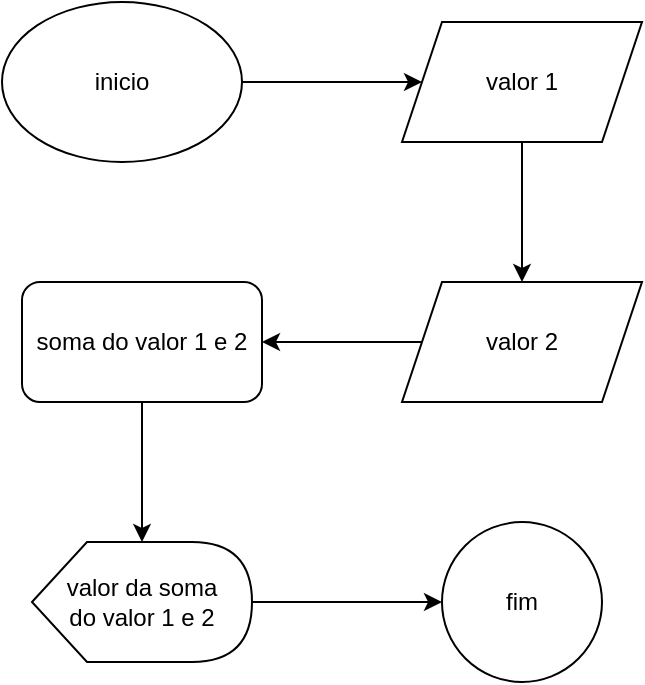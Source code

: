 <mxfile version="22.1.16" type="github">
  <diagram name="Página-1" id="x9rogSLdAc9Nz0o9CFRb">
    <mxGraphModel dx="1290" dy="557" grid="1" gridSize="10" guides="1" tooltips="1" connect="1" arrows="1" fold="1" page="1" pageScale="1" pageWidth="827" pageHeight="1169" math="0" shadow="0">
      <root>
        <mxCell id="0" />
        <mxCell id="1" parent="0" />
        <mxCell id="jq2zdMO8M0wCxTo6PPFy-5" value="" style="edgeStyle=orthogonalEdgeStyle;rounded=0;orthogonalLoop=1;jettySize=auto;html=1;" edge="1" parent="1" source="jq2zdMO8M0wCxTo6PPFy-1" target="jq2zdMO8M0wCxTo6PPFy-4">
          <mxGeometry relative="1" as="geometry" />
        </mxCell>
        <mxCell id="jq2zdMO8M0wCxTo6PPFy-1" value="inicio" style="ellipse;whiteSpace=wrap;html=1;" vertex="1" parent="1">
          <mxGeometry x="130" y="80" width="120" height="80" as="geometry" />
        </mxCell>
        <mxCell id="jq2zdMO8M0wCxTo6PPFy-7" value="" style="edgeStyle=orthogonalEdgeStyle;rounded=0;orthogonalLoop=1;jettySize=auto;html=1;" edge="1" parent="1" source="jq2zdMO8M0wCxTo6PPFy-4" target="jq2zdMO8M0wCxTo6PPFy-6">
          <mxGeometry relative="1" as="geometry" />
        </mxCell>
        <mxCell id="jq2zdMO8M0wCxTo6PPFy-4" value="valor 1" style="shape=parallelogram;perimeter=parallelogramPerimeter;whiteSpace=wrap;html=1;fixedSize=1;" vertex="1" parent="1">
          <mxGeometry x="330" y="90" width="120" height="60" as="geometry" />
        </mxCell>
        <mxCell id="jq2zdMO8M0wCxTo6PPFy-9" value="" style="edgeStyle=orthogonalEdgeStyle;rounded=0;orthogonalLoop=1;jettySize=auto;html=1;" edge="1" parent="1" source="jq2zdMO8M0wCxTo6PPFy-6" target="jq2zdMO8M0wCxTo6PPFy-8">
          <mxGeometry relative="1" as="geometry" />
        </mxCell>
        <mxCell id="jq2zdMO8M0wCxTo6PPFy-6" value="valor 2" style="shape=parallelogram;perimeter=parallelogramPerimeter;whiteSpace=wrap;html=1;fixedSize=1;" vertex="1" parent="1">
          <mxGeometry x="330" y="220" width="120" height="60" as="geometry" />
        </mxCell>
        <mxCell id="jq2zdMO8M0wCxTo6PPFy-11" style="edgeStyle=orthogonalEdgeStyle;rounded=0;orthogonalLoop=1;jettySize=auto;html=1;" edge="1" parent="1" source="jq2zdMO8M0wCxTo6PPFy-8" target="jq2zdMO8M0wCxTo6PPFy-10">
          <mxGeometry relative="1" as="geometry" />
        </mxCell>
        <mxCell id="jq2zdMO8M0wCxTo6PPFy-8" value="soma do valor 1 e 2" style="rounded=1;whiteSpace=wrap;html=1;" vertex="1" parent="1">
          <mxGeometry x="140" y="220" width="120" height="60" as="geometry" />
        </mxCell>
        <mxCell id="jq2zdMO8M0wCxTo6PPFy-13" value="" style="edgeStyle=orthogonalEdgeStyle;rounded=0;orthogonalLoop=1;jettySize=auto;html=1;" edge="1" parent="1" source="jq2zdMO8M0wCxTo6PPFy-10" target="jq2zdMO8M0wCxTo6PPFy-12">
          <mxGeometry relative="1" as="geometry" />
        </mxCell>
        <mxCell id="jq2zdMO8M0wCxTo6PPFy-10" value="valor da soma&lt;br&gt;do valor 1 e 2" style="shape=display;whiteSpace=wrap;html=1;" vertex="1" parent="1">
          <mxGeometry x="145" y="350" width="110" height="60" as="geometry" />
        </mxCell>
        <mxCell id="jq2zdMO8M0wCxTo6PPFy-12" value="fim" style="ellipse;whiteSpace=wrap;html=1;" vertex="1" parent="1">
          <mxGeometry x="350" y="340" width="80" height="80" as="geometry" />
        </mxCell>
      </root>
    </mxGraphModel>
  </diagram>
</mxfile>
